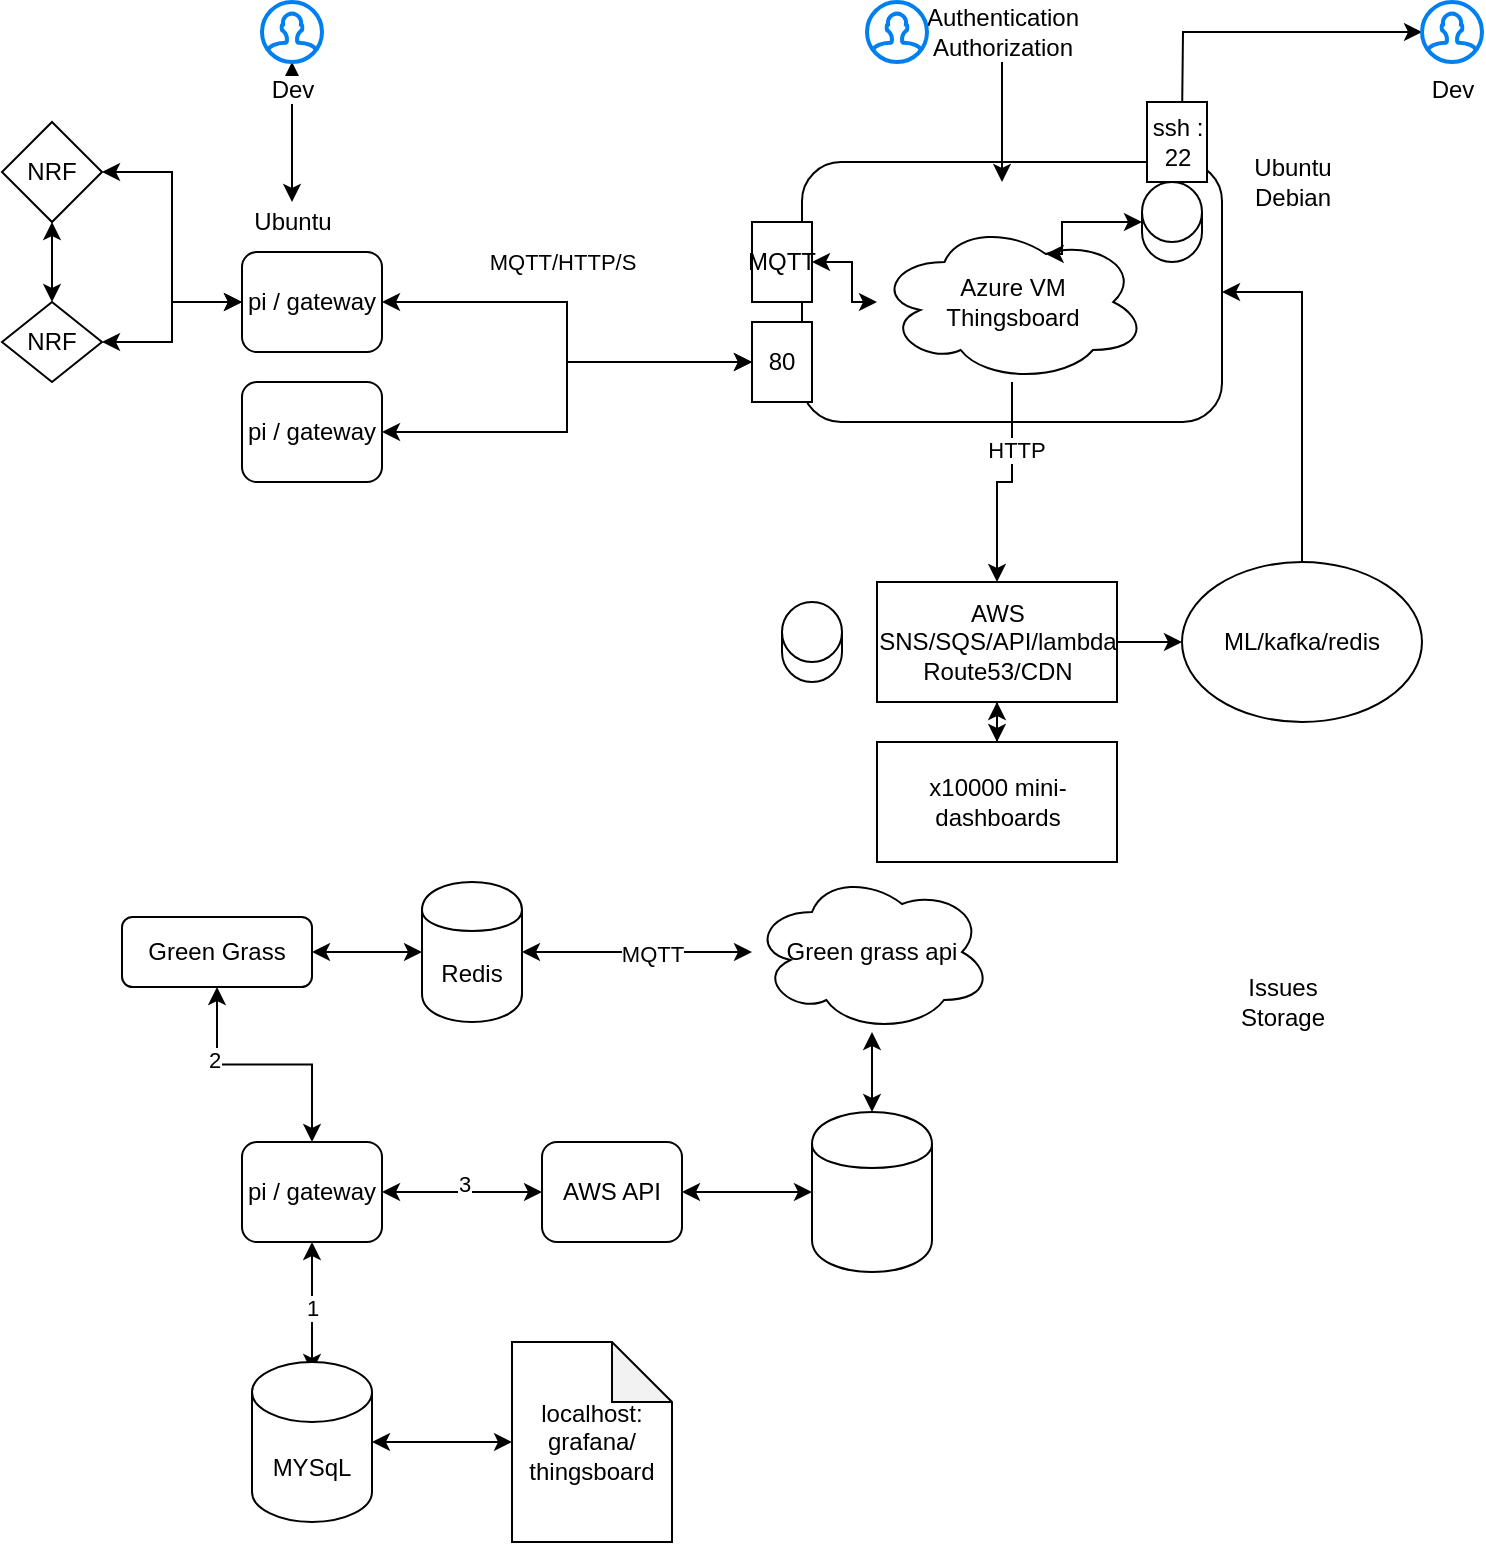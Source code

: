 <mxfile version="13.9.3" type="github"><diagram id="FNieo098qh5Gmelkg12H" name="Page-1"><mxGraphModel dx="1645" dy="634" grid="1" gridSize="10" guides="1" tooltips="1" connect="1" arrows="1" fold="1" page="1" pageScale="1" pageWidth="850" pageHeight="1100" math="0" shadow="0"><root><mxCell id="0"/><mxCell id="1" parent="0"/><mxCell id="afDGbLpI5_rE43MK1kvm-16" value="EC2" style="rounded=1;whiteSpace=wrap;html=1;" vertex="1" parent="1"><mxGeometry x="420" y="100" width="210" height="130" as="geometry"/></mxCell><mxCell id="afDGbLpI5_rE43MK1kvm-3" value="" style="edgeStyle=orthogonalEdgeStyle;rounded=0;orthogonalLoop=1;jettySize=auto;html=1;entryX=0;entryY=0.5;entryDx=0;entryDy=0;startArrow=classic;startFill=1;" edge="1" parent="1" source="afDGbLpI5_rE43MK1kvm-1" target="afDGbLpI5_rE43MK1kvm-17"><mxGeometry relative="1" as="geometry"/></mxCell><mxCell id="afDGbLpI5_rE43MK1kvm-4" value="MQTT/HTTP/S" style="edgeLabel;html=1;align=center;verticalAlign=middle;resizable=0;points=[];" vertex="1" connectable="0" parent="afDGbLpI5_rE43MK1kvm-3"><mxGeometry x="0.143" relative="1" as="geometry"><mxPoint x="-3" y="-50" as="offset"/></mxGeometry></mxCell><mxCell id="afDGbLpI5_rE43MK1kvm-1" value="pi / gateway" style="rounded=1;whiteSpace=wrap;html=1;" vertex="1" parent="1"><mxGeometry x="140" y="145" width="70" height="50" as="geometry"/></mxCell><mxCell id="afDGbLpI5_rE43MK1kvm-9" value="" style="edgeStyle=orthogonalEdgeStyle;rounded=0;orthogonalLoop=1;jettySize=auto;html=1;" edge="1" parent="1" source="afDGbLpI5_rE43MK1kvm-2" target="afDGbLpI5_rE43MK1kvm-8"><mxGeometry relative="1" as="geometry"/></mxCell><mxCell id="afDGbLpI5_rE43MK1kvm-12" value="HTTP" style="edgeLabel;html=1;align=center;verticalAlign=middle;resizable=0;points=[];" vertex="1" connectable="0" parent="afDGbLpI5_rE43MK1kvm-9"><mxGeometry x="-0.378" y="2" relative="1" as="geometry"><mxPoint as="offset"/></mxGeometry></mxCell><mxCell id="afDGbLpI5_rE43MK1kvm-2" value="Azure VM&lt;br&gt;Thingsboard" style="ellipse;shape=cloud;whiteSpace=wrap;html=1;" vertex="1" parent="1"><mxGeometry x="457.5" y="130" width="135" height="80" as="geometry"/></mxCell><mxCell id="afDGbLpI5_rE43MK1kvm-11" value="" style="edgeStyle=orthogonalEdgeStyle;rounded=0;orthogonalLoop=1;jettySize=auto;html=1;" edge="1" parent="1" source="afDGbLpI5_rE43MK1kvm-8" target="afDGbLpI5_rE43MK1kvm-10"><mxGeometry relative="1" as="geometry"/></mxCell><mxCell id="afDGbLpI5_rE43MK1kvm-38" value="" style="edgeStyle=orthogonalEdgeStyle;rounded=0;orthogonalLoop=1;jettySize=auto;html=1;startArrow=classic;startFill=1;" edge="1" parent="1" source="afDGbLpI5_rE43MK1kvm-8" target="afDGbLpI5_rE43MK1kvm-37"><mxGeometry relative="1" as="geometry"/></mxCell><mxCell id="afDGbLpI5_rE43MK1kvm-8" value="AWS&lt;br&gt;SNS/SQS/API/lambda&lt;br&gt;Route53/CDN" style="whiteSpace=wrap;html=1;" vertex="1" parent="1"><mxGeometry x="457.5" y="310" width="120" height="60" as="geometry"/></mxCell><mxCell id="afDGbLpI5_rE43MK1kvm-25" style="edgeStyle=orthogonalEdgeStyle;rounded=0;orthogonalLoop=1;jettySize=auto;html=1;entryX=1;entryY=0.5;entryDx=0;entryDy=0;" edge="1" parent="1" source="afDGbLpI5_rE43MK1kvm-10" target="afDGbLpI5_rE43MK1kvm-16"><mxGeometry relative="1" as="geometry"/></mxCell><mxCell id="afDGbLpI5_rE43MK1kvm-10" value="ML/kafka/redis" style="ellipse;whiteSpace=wrap;html=1;" vertex="1" parent="1"><mxGeometry x="610" y="300" width="120" height="80" as="geometry"/></mxCell><mxCell id="afDGbLpI5_rE43MK1kvm-17" value="80" style="whiteSpace=wrap;html=1;" vertex="1" parent="1"><mxGeometry x="395" y="180" width="30" height="40" as="geometry"/></mxCell><mxCell id="afDGbLpI5_rE43MK1kvm-36" style="edgeStyle=orthogonalEdgeStyle;rounded=0;orthogonalLoop=1;jettySize=auto;html=1;entryX=0.625;entryY=0.2;entryDx=0;entryDy=0;entryPerimeter=0;startArrow=classic;startFill=1;" edge="1" parent="1" source="afDGbLpI5_rE43MK1kvm-18" target="afDGbLpI5_rE43MK1kvm-2"><mxGeometry relative="1" as="geometry"><Array as="points"><mxPoint x="550" y="130"/><mxPoint x="550" y="146"/></Array></mxGeometry></mxCell><mxCell id="afDGbLpI5_rE43MK1kvm-18" value="" style="shape=cylinder3;whiteSpace=wrap;html=1;boundedLbl=1;backgroundOutline=1;size=15;" vertex="1" parent="1"><mxGeometry x="590" y="110" width="30" height="40" as="geometry"/></mxCell><mxCell id="afDGbLpI5_rE43MK1kvm-19" value="Ubuntu&lt;br&gt;Debian" style="text;html=1;align=center;verticalAlign=middle;resizable=0;points=[];autosize=1;" vertex="1" parent="1"><mxGeometry x="640" y="95" width="50" height="30" as="geometry"/></mxCell><mxCell id="afDGbLpI5_rE43MK1kvm-20" value="Ubuntu" style="text;html=1;align=center;verticalAlign=middle;resizable=0;points=[];autosize=1;" vertex="1" parent="1"><mxGeometry x="140" y="120" width="50" height="20" as="geometry"/></mxCell><mxCell id="afDGbLpI5_rE43MK1kvm-22" value="" style="edgeStyle=orthogonalEdgeStyle;rounded=0;orthogonalLoop=1;jettySize=auto;html=1;" edge="1" parent="1" source="afDGbLpI5_rE43MK1kvm-21"><mxGeometry relative="1" as="geometry"><mxPoint x="520" y="110" as="targetPoint"/></mxGeometry></mxCell><mxCell id="afDGbLpI5_rE43MK1kvm-21" value="Authentication&lt;br&gt;Authorization" style="text;html=1;align=center;verticalAlign=middle;resizable=0;points=[];autosize=1;" vertex="1" parent="1"><mxGeometry x="475" y="20" width="90" height="30" as="geometry"/></mxCell><mxCell id="afDGbLpI5_rE43MK1kvm-24" value="" style="html=1;verticalLabelPosition=bottom;align=center;labelBackgroundColor=#ffffff;verticalAlign=top;strokeWidth=2;strokeColor=#0080F0;shadow=0;dashed=0;shape=mxgraph.ios7.icons.user;" vertex="1" parent="1"><mxGeometry x="452.5" y="20" width="30" height="30" as="geometry"/></mxCell><mxCell id="afDGbLpI5_rE43MK1kvm-27" value="" style="shape=cylinder3;whiteSpace=wrap;html=1;boundedLbl=1;backgroundOutline=1;size=15;" vertex="1" parent="1"><mxGeometry x="410" y="320" width="30" height="40" as="geometry"/></mxCell><mxCell id="afDGbLpI5_rE43MK1kvm-29" style="edgeStyle=orthogonalEdgeStyle;rounded=0;orthogonalLoop=1;jettySize=auto;html=1;entryX=0;entryY=0.5;entryDx=0;entryDy=0;startArrow=classic;startFill=1;" edge="1" parent="1" source="afDGbLpI5_rE43MK1kvm-28" target="afDGbLpI5_rE43MK1kvm-17"><mxGeometry relative="1" as="geometry"/></mxCell><mxCell id="afDGbLpI5_rE43MK1kvm-28" value="pi / gateway" style="rounded=1;whiteSpace=wrap;html=1;" vertex="1" parent="1"><mxGeometry x="140" y="210" width="70" height="50" as="geometry"/></mxCell><mxCell id="afDGbLpI5_rE43MK1kvm-33" value="" style="edgeStyle=orthogonalEdgeStyle;rounded=0;orthogonalLoop=1;jettySize=auto;html=1;startArrow=classic;startFill=1;" edge="1" parent="1" source="afDGbLpI5_rE43MK1kvm-31" target="afDGbLpI5_rE43MK1kvm-32"><mxGeometry relative="1" as="geometry"/></mxCell><mxCell id="afDGbLpI5_rE43MK1kvm-34" style="edgeStyle=orthogonalEdgeStyle;rounded=0;orthogonalLoop=1;jettySize=auto;html=1;entryX=0;entryY=0.5;entryDx=0;entryDy=0;startArrow=classic;startFill=1;" edge="1" parent="1" source="afDGbLpI5_rE43MK1kvm-31" target="afDGbLpI5_rE43MK1kvm-1"><mxGeometry relative="1" as="geometry"/></mxCell><mxCell id="afDGbLpI5_rE43MK1kvm-31" value="NRF" style="rhombus;whiteSpace=wrap;html=1;" vertex="1" parent="1"><mxGeometry x="20" y="80" width="50" height="50" as="geometry"/></mxCell><mxCell id="afDGbLpI5_rE43MK1kvm-35" style="edgeStyle=orthogonalEdgeStyle;rounded=0;orthogonalLoop=1;jettySize=auto;html=1;entryX=0;entryY=0.5;entryDx=0;entryDy=0;startArrow=classic;startFill=1;" edge="1" parent="1" source="afDGbLpI5_rE43MK1kvm-32" target="afDGbLpI5_rE43MK1kvm-1"><mxGeometry relative="1" as="geometry"/></mxCell><mxCell id="afDGbLpI5_rE43MK1kvm-32" value="NRF" style="rhombus;whiteSpace=wrap;html=1;" vertex="1" parent="1"><mxGeometry x="20" y="170" width="50" height="40" as="geometry"/></mxCell><mxCell id="afDGbLpI5_rE43MK1kvm-37" value="x10000 mini-dashboards" style="whiteSpace=wrap;html=1;" vertex="1" parent="1"><mxGeometry x="457.5" y="390" width="120" height="60" as="geometry"/></mxCell><mxCell id="afDGbLpI5_rE43MK1kvm-40" style="edgeStyle=orthogonalEdgeStyle;rounded=0;orthogonalLoop=1;jettySize=auto;html=1;startArrow=classic;startFill=1;" edge="1" parent="1" source="afDGbLpI5_rE43MK1kvm-39" target="afDGbLpI5_rE43MK1kvm-2"><mxGeometry relative="1" as="geometry"/></mxCell><mxCell id="afDGbLpI5_rE43MK1kvm-39" value="MQTT" style="whiteSpace=wrap;html=1;" vertex="1" parent="1"><mxGeometry x="395" y="130" width="30" height="40" as="geometry"/></mxCell><mxCell id="afDGbLpI5_rE43MK1kvm-43" value="" style="edgeStyle=orthogonalEdgeStyle;rounded=0;orthogonalLoop=1;jettySize=auto;html=1;startArrow=classic;startFill=1;" edge="1" parent="1" source="afDGbLpI5_rE43MK1kvm-41"><mxGeometry relative="1" as="geometry"><mxPoint x="175" y="705" as="targetPoint"/></mxGeometry></mxCell><mxCell id="afDGbLpI5_rE43MK1kvm-63" value="1" style="edgeLabel;html=1;align=center;verticalAlign=middle;resizable=0;points=[];" vertex="1" connectable="0" parent="afDGbLpI5_rE43MK1kvm-43"><mxGeometry x="-0.015" relative="1" as="geometry"><mxPoint as="offset"/></mxGeometry></mxCell><mxCell id="afDGbLpI5_rE43MK1kvm-45" value="" style="edgeStyle=orthogonalEdgeStyle;rounded=0;orthogonalLoop=1;jettySize=auto;html=1;startArrow=classic;startFill=1;" edge="1" parent="1" source="afDGbLpI5_rE43MK1kvm-41" target="afDGbLpI5_rE43MK1kvm-44"><mxGeometry relative="1" as="geometry"/></mxCell><mxCell id="afDGbLpI5_rE43MK1kvm-65" value="3" style="edgeLabel;html=1;align=center;verticalAlign=middle;resizable=0;points=[];" vertex="1" connectable="0" parent="afDGbLpI5_rE43MK1kvm-45"><mxGeometry x="0.025" y="4" relative="1" as="geometry"><mxPoint as="offset"/></mxGeometry></mxCell><mxCell id="afDGbLpI5_rE43MK1kvm-50" value="" style="edgeStyle=orthogonalEdgeStyle;rounded=0;orthogonalLoop=1;jettySize=auto;html=1;startArrow=classic;startFill=1;" edge="1" parent="1" source="afDGbLpI5_rE43MK1kvm-41" target="afDGbLpI5_rE43MK1kvm-49"><mxGeometry relative="1" as="geometry"/></mxCell><mxCell id="afDGbLpI5_rE43MK1kvm-64" value="2" style="edgeLabel;html=1;align=center;verticalAlign=middle;resizable=0;points=[];" vertex="1" connectable="0" parent="afDGbLpI5_rE43MK1kvm-50"><mxGeometry x="0.432" y="3" relative="1" as="geometry"><mxPoint x="1" y="1" as="offset"/></mxGeometry></mxCell><mxCell id="afDGbLpI5_rE43MK1kvm-41" value="pi / gateway" style="rounded=1;whiteSpace=wrap;html=1;" vertex="1" parent="1"><mxGeometry x="140" y="590" width="70" height="50" as="geometry"/></mxCell><mxCell id="afDGbLpI5_rE43MK1kvm-47" value="" style="edgeStyle=orthogonalEdgeStyle;rounded=0;orthogonalLoop=1;jettySize=auto;html=1;startArrow=classic;startFill=1;" edge="1" parent="1" source="afDGbLpI5_rE43MK1kvm-44" target="afDGbLpI5_rE43MK1kvm-46"><mxGeometry relative="1" as="geometry"/></mxCell><mxCell id="afDGbLpI5_rE43MK1kvm-44" value="AWS API" style="rounded=1;whiteSpace=wrap;html=1;" vertex="1" parent="1"><mxGeometry x="290" y="590" width="70" height="50" as="geometry"/></mxCell><mxCell id="afDGbLpI5_rE43MK1kvm-46" value="" style="shape=cylinder;whiteSpace=wrap;html=1;boundedLbl=1;backgroundOutline=1;rounded=1;" vertex="1" parent="1"><mxGeometry x="425" y="575" width="60" height="80" as="geometry"/></mxCell><mxCell id="afDGbLpI5_rE43MK1kvm-52" value="" style="edgeStyle=orthogonalEdgeStyle;rounded=0;orthogonalLoop=1;jettySize=auto;html=1;startArrow=classic;startFill=1;" edge="1" parent="1" source="afDGbLpI5_rE43MK1kvm-49" target="afDGbLpI5_rE43MK1kvm-51"><mxGeometry relative="1" as="geometry"/></mxCell><mxCell id="afDGbLpI5_rE43MK1kvm-49" value="Green Grass" style="whiteSpace=wrap;html=1;rounded=1;" vertex="1" parent="1"><mxGeometry x="80" y="477.5" width="95" height="35" as="geometry"/></mxCell><mxCell id="afDGbLpI5_rE43MK1kvm-55" value="" style="edgeStyle=orthogonalEdgeStyle;rounded=0;orthogonalLoop=1;jettySize=auto;html=1;startArrow=classic;startFill=1;" edge="1" parent="1" source="afDGbLpI5_rE43MK1kvm-51" target="afDGbLpI5_rE43MK1kvm-54"><mxGeometry relative="1" as="geometry"/></mxCell><mxCell id="afDGbLpI5_rE43MK1kvm-59" value="MQTT" style="edgeLabel;html=1;align=center;verticalAlign=middle;resizable=0;points=[];" vertex="1" connectable="0" parent="afDGbLpI5_rE43MK1kvm-55"><mxGeometry x="0.167" y="-2" relative="1" as="geometry"><mxPoint x="-2" y="-1" as="offset"/></mxGeometry></mxCell><mxCell id="afDGbLpI5_rE43MK1kvm-51" value="Redis" style="shape=cylinder;whiteSpace=wrap;html=1;boundedLbl=1;backgroundOutline=1;rounded=1;" vertex="1" parent="1"><mxGeometry x="230" y="460" width="50" height="70" as="geometry"/></mxCell><mxCell id="afDGbLpI5_rE43MK1kvm-56" style="edgeStyle=orthogonalEdgeStyle;rounded=0;orthogonalLoop=1;jettySize=auto;html=1;startArrow=classic;startFill=1;" edge="1" parent="1" source="afDGbLpI5_rE43MK1kvm-54" target="afDGbLpI5_rE43MK1kvm-46"><mxGeometry relative="1" as="geometry"/></mxCell><mxCell id="afDGbLpI5_rE43MK1kvm-54" value="Green grass api" style="ellipse;shape=cloud;whiteSpace=wrap;html=1;rounded=1;" vertex="1" parent="1"><mxGeometry x="395" y="455" width="120" height="80" as="geometry"/></mxCell><mxCell id="afDGbLpI5_rE43MK1kvm-62" value="" style="edgeStyle=orthogonalEdgeStyle;rounded=0;orthogonalLoop=1;jettySize=auto;html=1;startArrow=classic;startFill=1;" edge="1" parent="1" source="afDGbLpI5_rE43MK1kvm-60" target="afDGbLpI5_rE43MK1kvm-61"><mxGeometry relative="1" as="geometry"/></mxCell><mxCell id="afDGbLpI5_rE43MK1kvm-60" value="MYSqL" style="shape=cylinder3;whiteSpace=wrap;html=1;boundedLbl=1;backgroundOutline=1;size=15;" vertex="1" parent="1"><mxGeometry x="145" y="700" width="60" height="80" as="geometry"/></mxCell><mxCell id="afDGbLpI5_rE43MK1kvm-61" value="localhost: grafana/&lt;br&gt;thingsboard" style="shape=note;whiteSpace=wrap;html=1;backgroundOutline=1;darkOpacity=0.05;" vertex="1" parent="1"><mxGeometry x="275" y="690" width="80" height="100" as="geometry"/></mxCell><mxCell id="afDGbLpI5_rE43MK1kvm-66" value="Issues&lt;br&gt;Storage" style="text;html=1;align=center;verticalAlign=middle;resizable=0;points=[];autosize=1;" vertex="1" parent="1"><mxGeometry x="630" y="505" width="60" height="30" as="geometry"/></mxCell><mxCell id="afDGbLpI5_rE43MK1kvm-68" style="edgeStyle=orthogonalEdgeStyle;rounded=0;orthogonalLoop=1;jettySize=auto;html=1;startArrow=classic;startFill=1;" edge="1" parent="1" source="afDGbLpI5_rE43MK1kvm-67"><mxGeometry relative="1" as="geometry"><mxPoint x="610" y="80" as="targetPoint"/></mxGeometry></mxCell><mxCell id="afDGbLpI5_rE43MK1kvm-67" value="Dev" style="html=1;verticalLabelPosition=bottom;align=center;labelBackgroundColor=#ffffff;verticalAlign=top;strokeWidth=2;strokeColor=#0080F0;shadow=0;dashed=0;shape=mxgraph.ios7.icons.user;" vertex="1" parent="1"><mxGeometry x="730" y="20" width="30" height="30" as="geometry"/></mxCell><mxCell id="afDGbLpI5_rE43MK1kvm-69" value="ssh : 22" style="whiteSpace=wrap;html=1;" vertex="1" parent="1"><mxGeometry x="592.5" y="70" width="30" height="40" as="geometry"/></mxCell><mxCell id="afDGbLpI5_rE43MK1kvm-71" value="" style="edgeStyle=orthogonalEdgeStyle;rounded=0;orthogonalLoop=1;jettySize=auto;html=1;startArrow=classic;startFill=1;" edge="1" parent="1" source="afDGbLpI5_rE43MK1kvm-70" target="afDGbLpI5_rE43MK1kvm-20"><mxGeometry relative="1" as="geometry"/></mxCell><mxCell id="afDGbLpI5_rE43MK1kvm-70" value="Dev" style="html=1;verticalLabelPosition=bottom;align=center;labelBackgroundColor=#ffffff;verticalAlign=top;strokeWidth=2;strokeColor=#0080F0;shadow=0;dashed=0;shape=mxgraph.ios7.icons.user;" vertex="1" parent="1"><mxGeometry x="150" y="20" width="30" height="30" as="geometry"/></mxCell></root></mxGraphModel></diagram></mxfile>